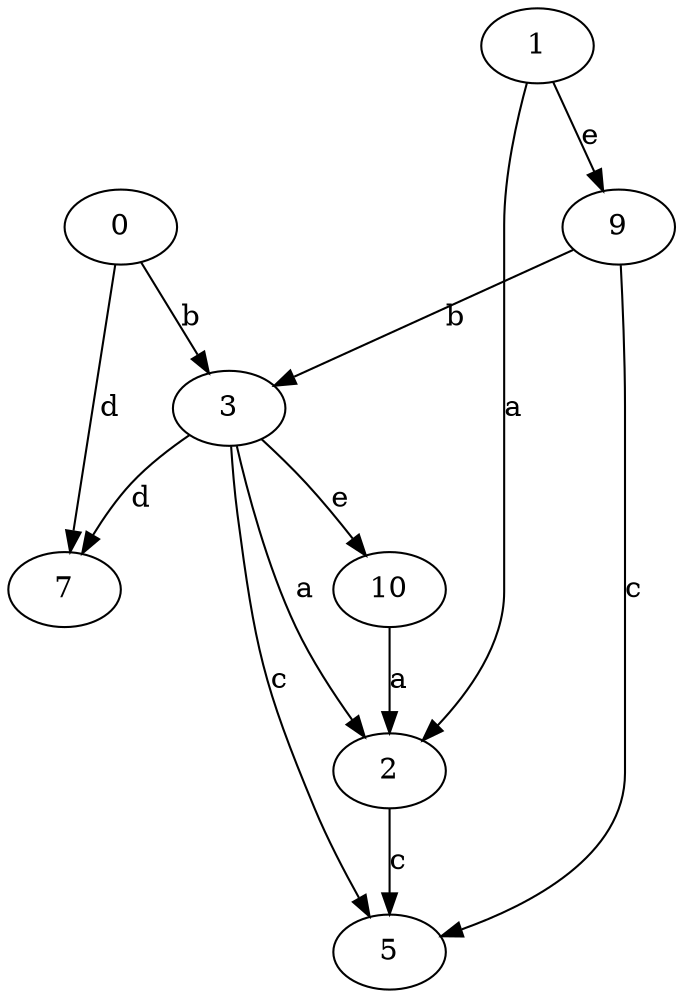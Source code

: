strict digraph  {
2;
3;
0;
5;
1;
7;
9;
10;
2 -> 5  [label=c];
3 -> 2  [label=a];
3 -> 5  [label=c];
3 -> 7  [label=d];
3 -> 10  [label=e];
0 -> 3  [label=b];
0 -> 7  [label=d];
1 -> 2  [label=a];
1 -> 9  [label=e];
9 -> 3  [label=b];
9 -> 5  [label=c];
10 -> 2  [label=a];
}
